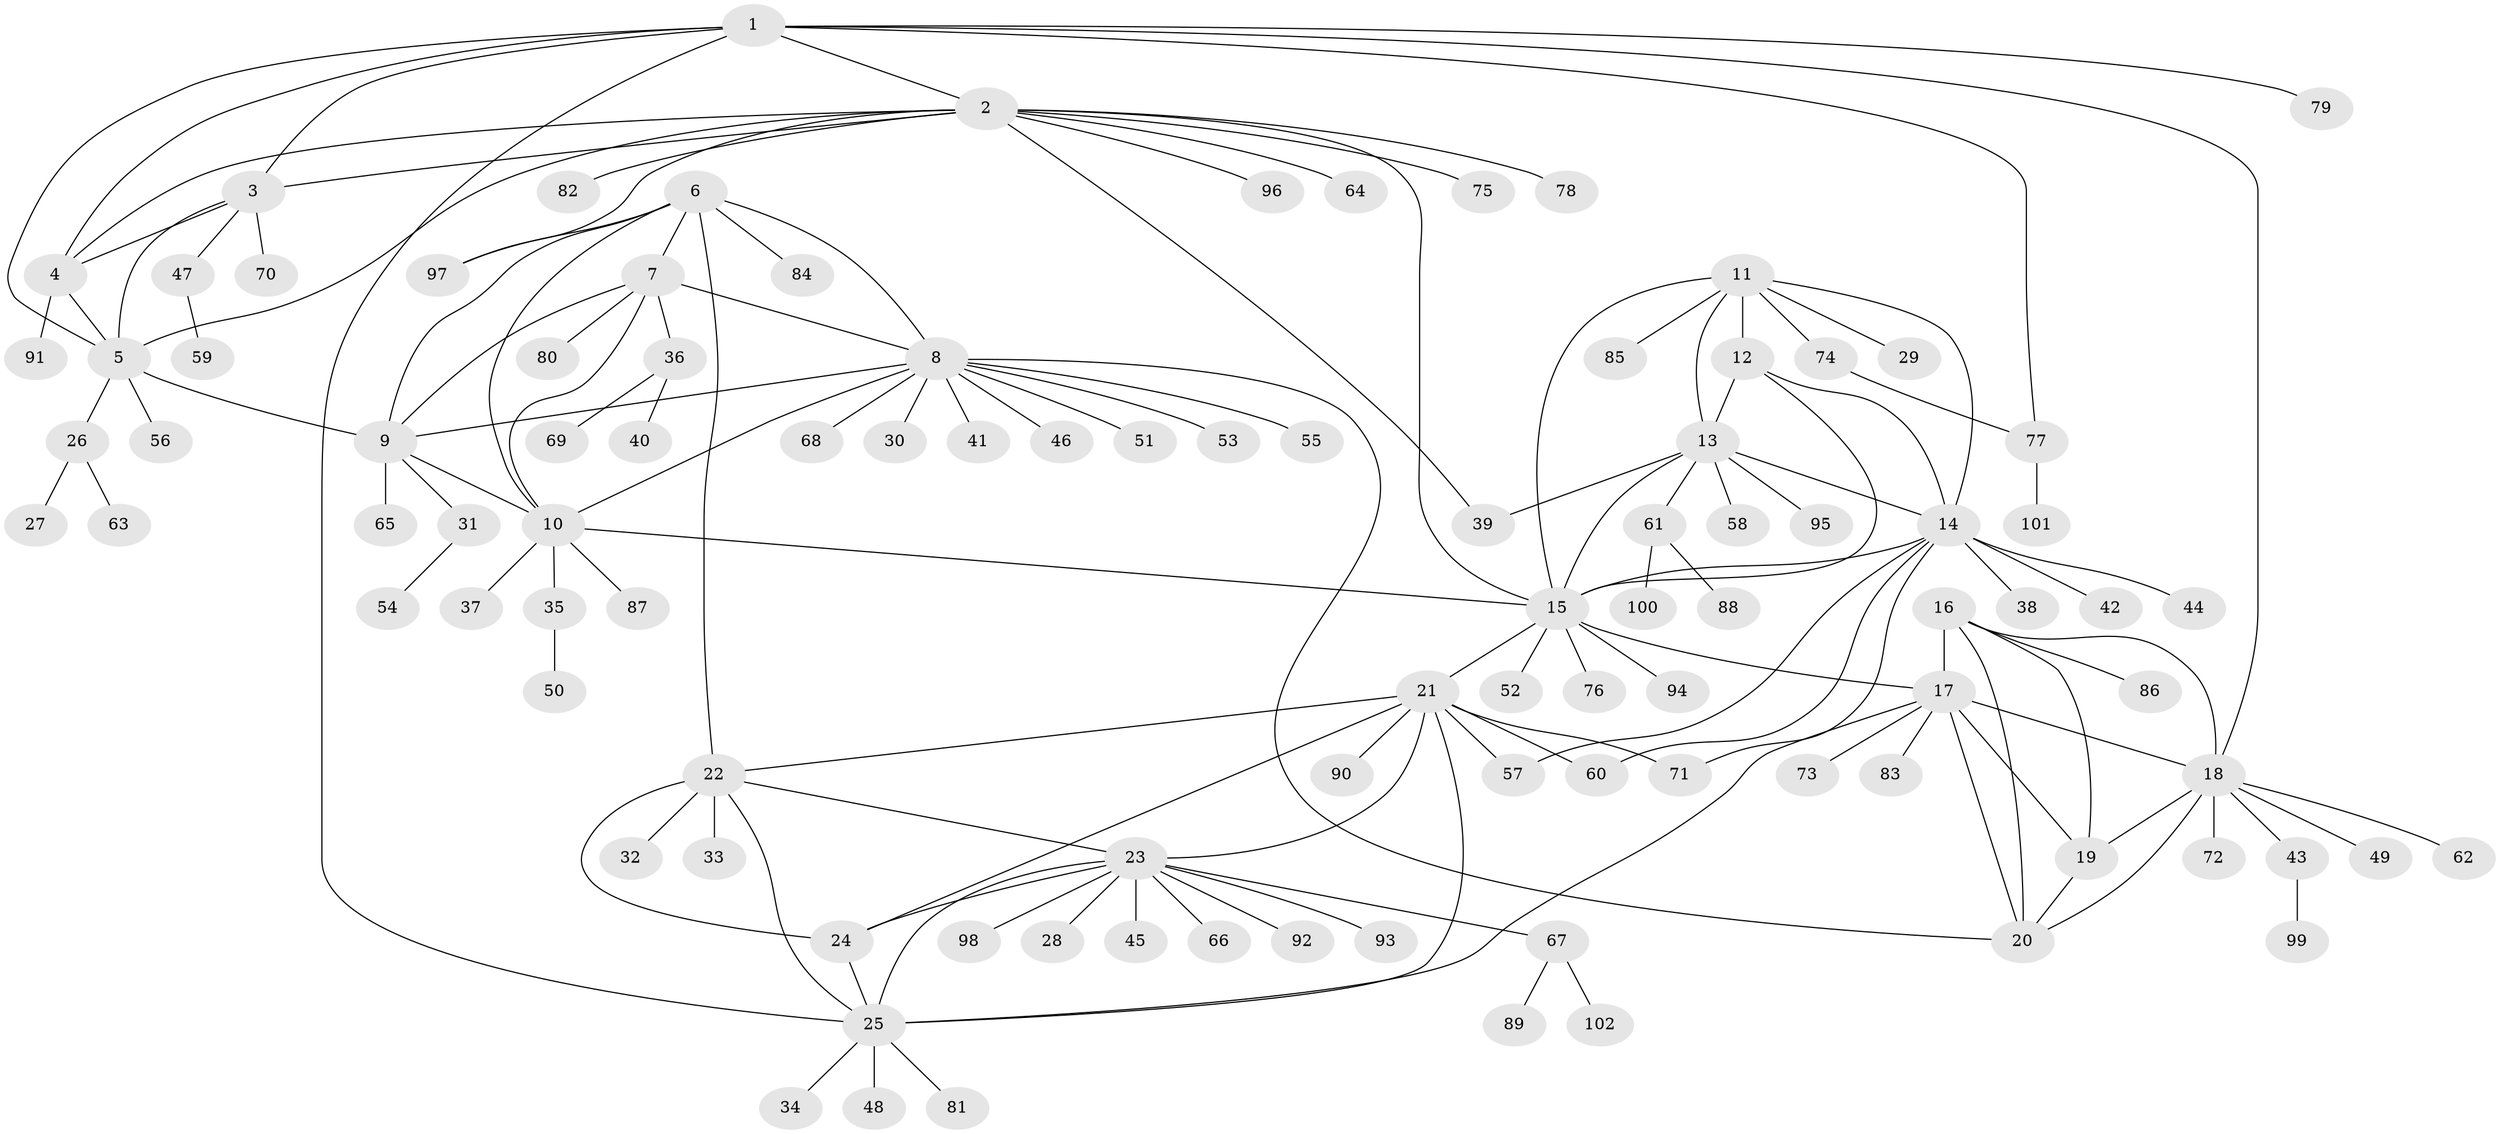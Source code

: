 // coarse degree distribution, {13: 0.012987012987012988, 11: 0.012987012987012988, 6: 0.06493506493506493, 5: 0.025974025974025976, 10: 0.025974025974025976, 7: 0.03896103896103896, 8: 0.012987012987012988, 9: 0.025974025974025976, 4: 0.025974025974025976, 2: 0.11688311688311688, 1: 0.6363636363636364}
// Generated by graph-tools (version 1.1) at 2025/42/03/06/25 10:42:08]
// undirected, 102 vertices, 143 edges
graph export_dot {
graph [start="1"]
  node [color=gray90,style=filled];
  1;
  2;
  3;
  4;
  5;
  6;
  7;
  8;
  9;
  10;
  11;
  12;
  13;
  14;
  15;
  16;
  17;
  18;
  19;
  20;
  21;
  22;
  23;
  24;
  25;
  26;
  27;
  28;
  29;
  30;
  31;
  32;
  33;
  34;
  35;
  36;
  37;
  38;
  39;
  40;
  41;
  42;
  43;
  44;
  45;
  46;
  47;
  48;
  49;
  50;
  51;
  52;
  53;
  54;
  55;
  56;
  57;
  58;
  59;
  60;
  61;
  62;
  63;
  64;
  65;
  66;
  67;
  68;
  69;
  70;
  71;
  72;
  73;
  74;
  75;
  76;
  77;
  78;
  79;
  80;
  81;
  82;
  83;
  84;
  85;
  86;
  87;
  88;
  89;
  90;
  91;
  92;
  93;
  94;
  95;
  96;
  97;
  98;
  99;
  100;
  101;
  102;
  1 -- 2;
  1 -- 3;
  1 -- 4;
  1 -- 5;
  1 -- 18;
  1 -- 25;
  1 -- 77;
  1 -- 79;
  2 -- 3;
  2 -- 4;
  2 -- 5;
  2 -- 15;
  2 -- 39;
  2 -- 64;
  2 -- 75;
  2 -- 78;
  2 -- 82;
  2 -- 96;
  2 -- 97;
  3 -- 4;
  3 -- 5;
  3 -- 47;
  3 -- 70;
  4 -- 5;
  4 -- 91;
  5 -- 9;
  5 -- 26;
  5 -- 56;
  6 -- 7;
  6 -- 8;
  6 -- 9;
  6 -- 10;
  6 -- 22;
  6 -- 84;
  6 -- 97;
  7 -- 8;
  7 -- 9;
  7 -- 10;
  7 -- 36;
  7 -- 80;
  8 -- 9;
  8 -- 10;
  8 -- 20;
  8 -- 30;
  8 -- 41;
  8 -- 46;
  8 -- 51;
  8 -- 53;
  8 -- 55;
  8 -- 68;
  9 -- 10;
  9 -- 31;
  9 -- 65;
  10 -- 15;
  10 -- 35;
  10 -- 37;
  10 -- 87;
  11 -- 12;
  11 -- 13;
  11 -- 14;
  11 -- 15;
  11 -- 29;
  11 -- 74;
  11 -- 85;
  12 -- 13;
  12 -- 14;
  12 -- 15;
  13 -- 14;
  13 -- 15;
  13 -- 39;
  13 -- 58;
  13 -- 61;
  13 -- 95;
  14 -- 15;
  14 -- 38;
  14 -- 42;
  14 -- 44;
  14 -- 57;
  14 -- 60;
  14 -- 71;
  15 -- 17;
  15 -- 21;
  15 -- 52;
  15 -- 76;
  15 -- 94;
  16 -- 17;
  16 -- 18;
  16 -- 19;
  16 -- 20;
  16 -- 86;
  17 -- 18;
  17 -- 19;
  17 -- 20;
  17 -- 25;
  17 -- 73;
  17 -- 83;
  18 -- 19;
  18 -- 20;
  18 -- 43;
  18 -- 49;
  18 -- 62;
  18 -- 72;
  19 -- 20;
  21 -- 22;
  21 -- 23;
  21 -- 24;
  21 -- 25;
  21 -- 57;
  21 -- 60;
  21 -- 71;
  21 -- 90;
  22 -- 23;
  22 -- 24;
  22 -- 25;
  22 -- 32;
  22 -- 33;
  23 -- 24;
  23 -- 25;
  23 -- 28;
  23 -- 45;
  23 -- 66;
  23 -- 67;
  23 -- 92;
  23 -- 93;
  23 -- 98;
  24 -- 25;
  25 -- 34;
  25 -- 48;
  25 -- 81;
  26 -- 27;
  26 -- 63;
  31 -- 54;
  35 -- 50;
  36 -- 40;
  36 -- 69;
  43 -- 99;
  47 -- 59;
  61 -- 88;
  61 -- 100;
  67 -- 89;
  67 -- 102;
  74 -- 77;
  77 -- 101;
}
